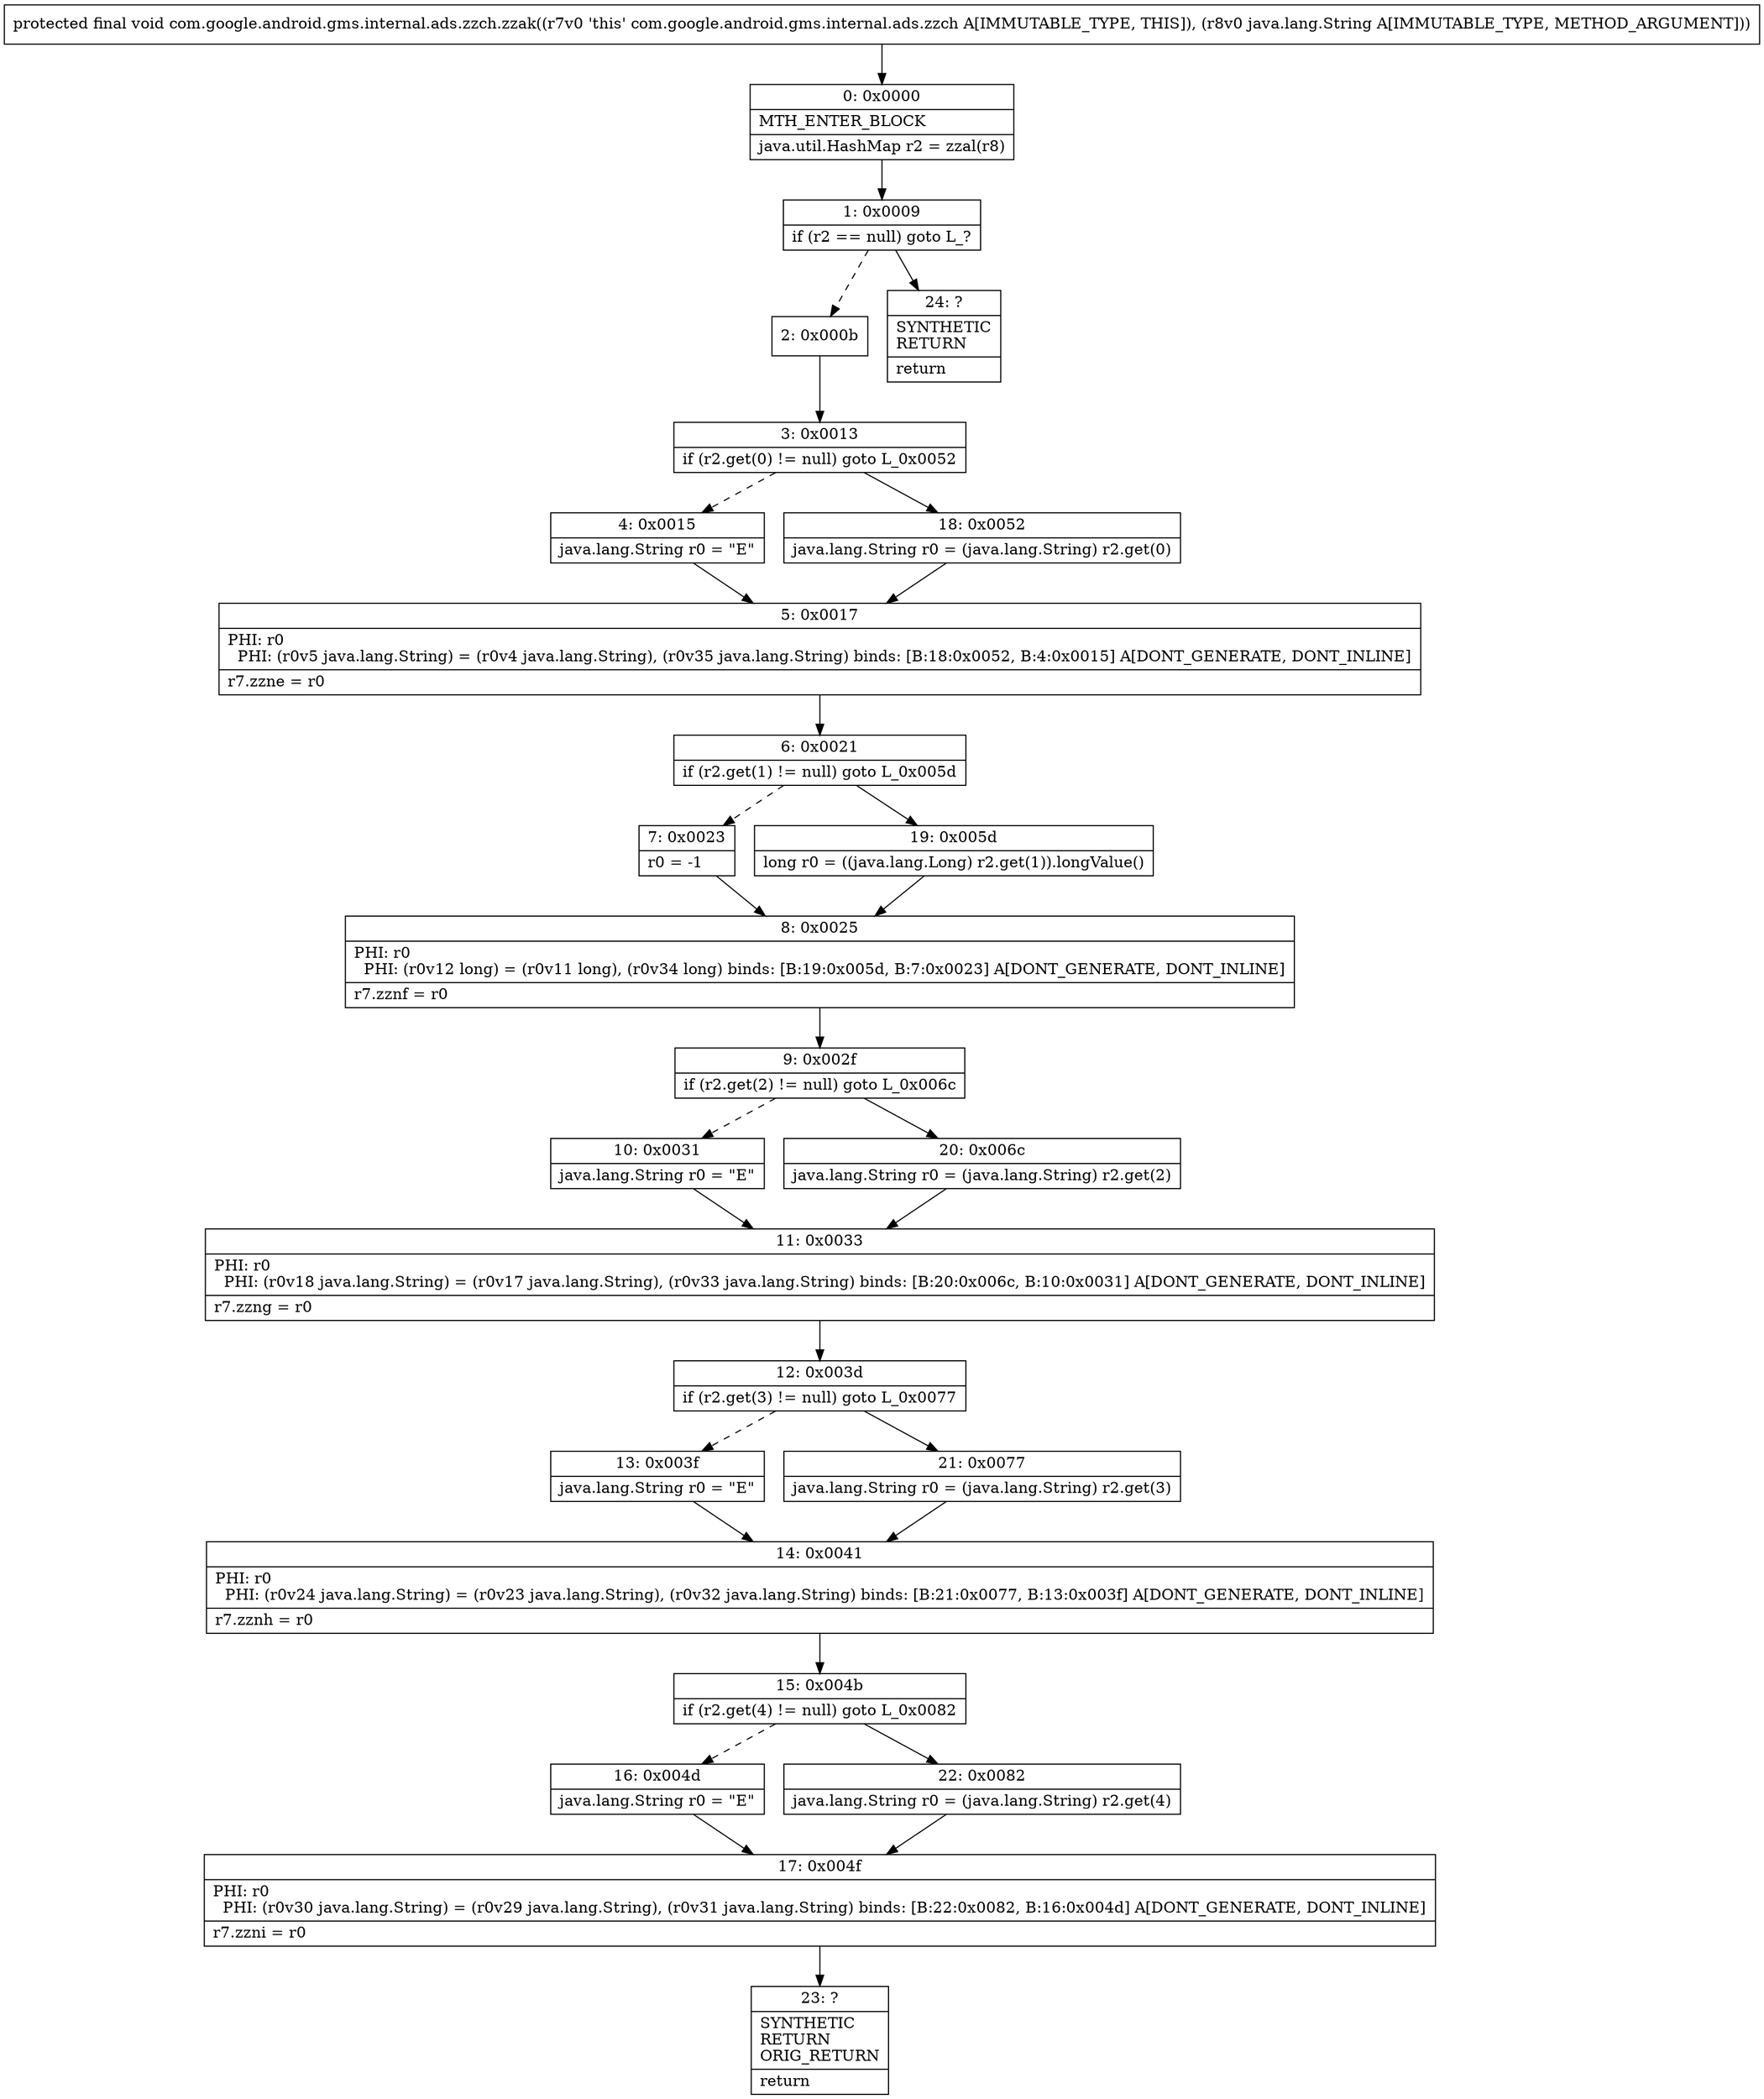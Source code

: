 digraph "CFG forcom.google.android.gms.internal.ads.zzch.zzak(Ljava\/lang\/String;)V" {
Node_0 [shape=record,label="{0\:\ 0x0000|MTH_ENTER_BLOCK\l|java.util.HashMap r2 = zzal(r8)\l}"];
Node_1 [shape=record,label="{1\:\ 0x0009|if (r2 == null) goto L_?\l}"];
Node_2 [shape=record,label="{2\:\ 0x000b}"];
Node_3 [shape=record,label="{3\:\ 0x0013|if (r2.get(0) != null) goto L_0x0052\l}"];
Node_4 [shape=record,label="{4\:\ 0x0015|java.lang.String r0 = \"E\"\l}"];
Node_5 [shape=record,label="{5\:\ 0x0017|PHI: r0 \l  PHI: (r0v5 java.lang.String) = (r0v4 java.lang.String), (r0v35 java.lang.String) binds: [B:18:0x0052, B:4:0x0015] A[DONT_GENERATE, DONT_INLINE]\l|r7.zzne = r0\l}"];
Node_6 [shape=record,label="{6\:\ 0x0021|if (r2.get(1) != null) goto L_0x005d\l}"];
Node_7 [shape=record,label="{7\:\ 0x0023|r0 = \-1\l}"];
Node_8 [shape=record,label="{8\:\ 0x0025|PHI: r0 \l  PHI: (r0v12 long) = (r0v11 long), (r0v34 long) binds: [B:19:0x005d, B:7:0x0023] A[DONT_GENERATE, DONT_INLINE]\l|r7.zznf = r0\l}"];
Node_9 [shape=record,label="{9\:\ 0x002f|if (r2.get(2) != null) goto L_0x006c\l}"];
Node_10 [shape=record,label="{10\:\ 0x0031|java.lang.String r0 = \"E\"\l}"];
Node_11 [shape=record,label="{11\:\ 0x0033|PHI: r0 \l  PHI: (r0v18 java.lang.String) = (r0v17 java.lang.String), (r0v33 java.lang.String) binds: [B:20:0x006c, B:10:0x0031] A[DONT_GENERATE, DONT_INLINE]\l|r7.zzng = r0\l}"];
Node_12 [shape=record,label="{12\:\ 0x003d|if (r2.get(3) != null) goto L_0x0077\l}"];
Node_13 [shape=record,label="{13\:\ 0x003f|java.lang.String r0 = \"E\"\l}"];
Node_14 [shape=record,label="{14\:\ 0x0041|PHI: r0 \l  PHI: (r0v24 java.lang.String) = (r0v23 java.lang.String), (r0v32 java.lang.String) binds: [B:21:0x0077, B:13:0x003f] A[DONT_GENERATE, DONT_INLINE]\l|r7.zznh = r0\l}"];
Node_15 [shape=record,label="{15\:\ 0x004b|if (r2.get(4) != null) goto L_0x0082\l}"];
Node_16 [shape=record,label="{16\:\ 0x004d|java.lang.String r0 = \"E\"\l}"];
Node_17 [shape=record,label="{17\:\ 0x004f|PHI: r0 \l  PHI: (r0v30 java.lang.String) = (r0v29 java.lang.String), (r0v31 java.lang.String) binds: [B:22:0x0082, B:16:0x004d] A[DONT_GENERATE, DONT_INLINE]\l|r7.zzni = r0\l}"];
Node_18 [shape=record,label="{18\:\ 0x0052|java.lang.String r0 = (java.lang.String) r2.get(0)\l}"];
Node_19 [shape=record,label="{19\:\ 0x005d|long r0 = ((java.lang.Long) r2.get(1)).longValue()\l}"];
Node_20 [shape=record,label="{20\:\ 0x006c|java.lang.String r0 = (java.lang.String) r2.get(2)\l}"];
Node_21 [shape=record,label="{21\:\ 0x0077|java.lang.String r0 = (java.lang.String) r2.get(3)\l}"];
Node_22 [shape=record,label="{22\:\ 0x0082|java.lang.String r0 = (java.lang.String) r2.get(4)\l}"];
Node_23 [shape=record,label="{23\:\ ?|SYNTHETIC\lRETURN\lORIG_RETURN\l|return\l}"];
Node_24 [shape=record,label="{24\:\ ?|SYNTHETIC\lRETURN\l|return\l}"];
MethodNode[shape=record,label="{protected final void com.google.android.gms.internal.ads.zzch.zzak((r7v0 'this' com.google.android.gms.internal.ads.zzch A[IMMUTABLE_TYPE, THIS]), (r8v0 java.lang.String A[IMMUTABLE_TYPE, METHOD_ARGUMENT])) }"];
MethodNode -> Node_0;
Node_0 -> Node_1;
Node_1 -> Node_2[style=dashed];
Node_1 -> Node_24;
Node_2 -> Node_3;
Node_3 -> Node_4[style=dashed];
Node_3 -> Node_18;
Node_4 -> Node_5;
Node_5 -> Node_6;
Node_6 -> Node_7[style=dashed];
Node_6 -> Node_19;
Node_7 -> Node_8;
Node_8 -> Node_9;
Node_9 -> Node_10[style=dashed];
Node_9 -> Node_20;
Node_10 -> Node_11;
Node_11 -> Node_12;
Node_12 -> Node_13[style=dashed];
Node_12 -> Node_21;
Node_13 -> Node_14;
Node_14 -> Node_15;
Node_15 -> Node_16[style=dashed];
Node_15 -> Node_22;
Node_16 -> Node_17;
Node_17 -> Node_23;
Node_18 -> Node_5;
Node_19 -> Node_8;
Node_20 -> Node_11;
Node_21 -> Node_14;
Node_22 -> Node_17;
}

